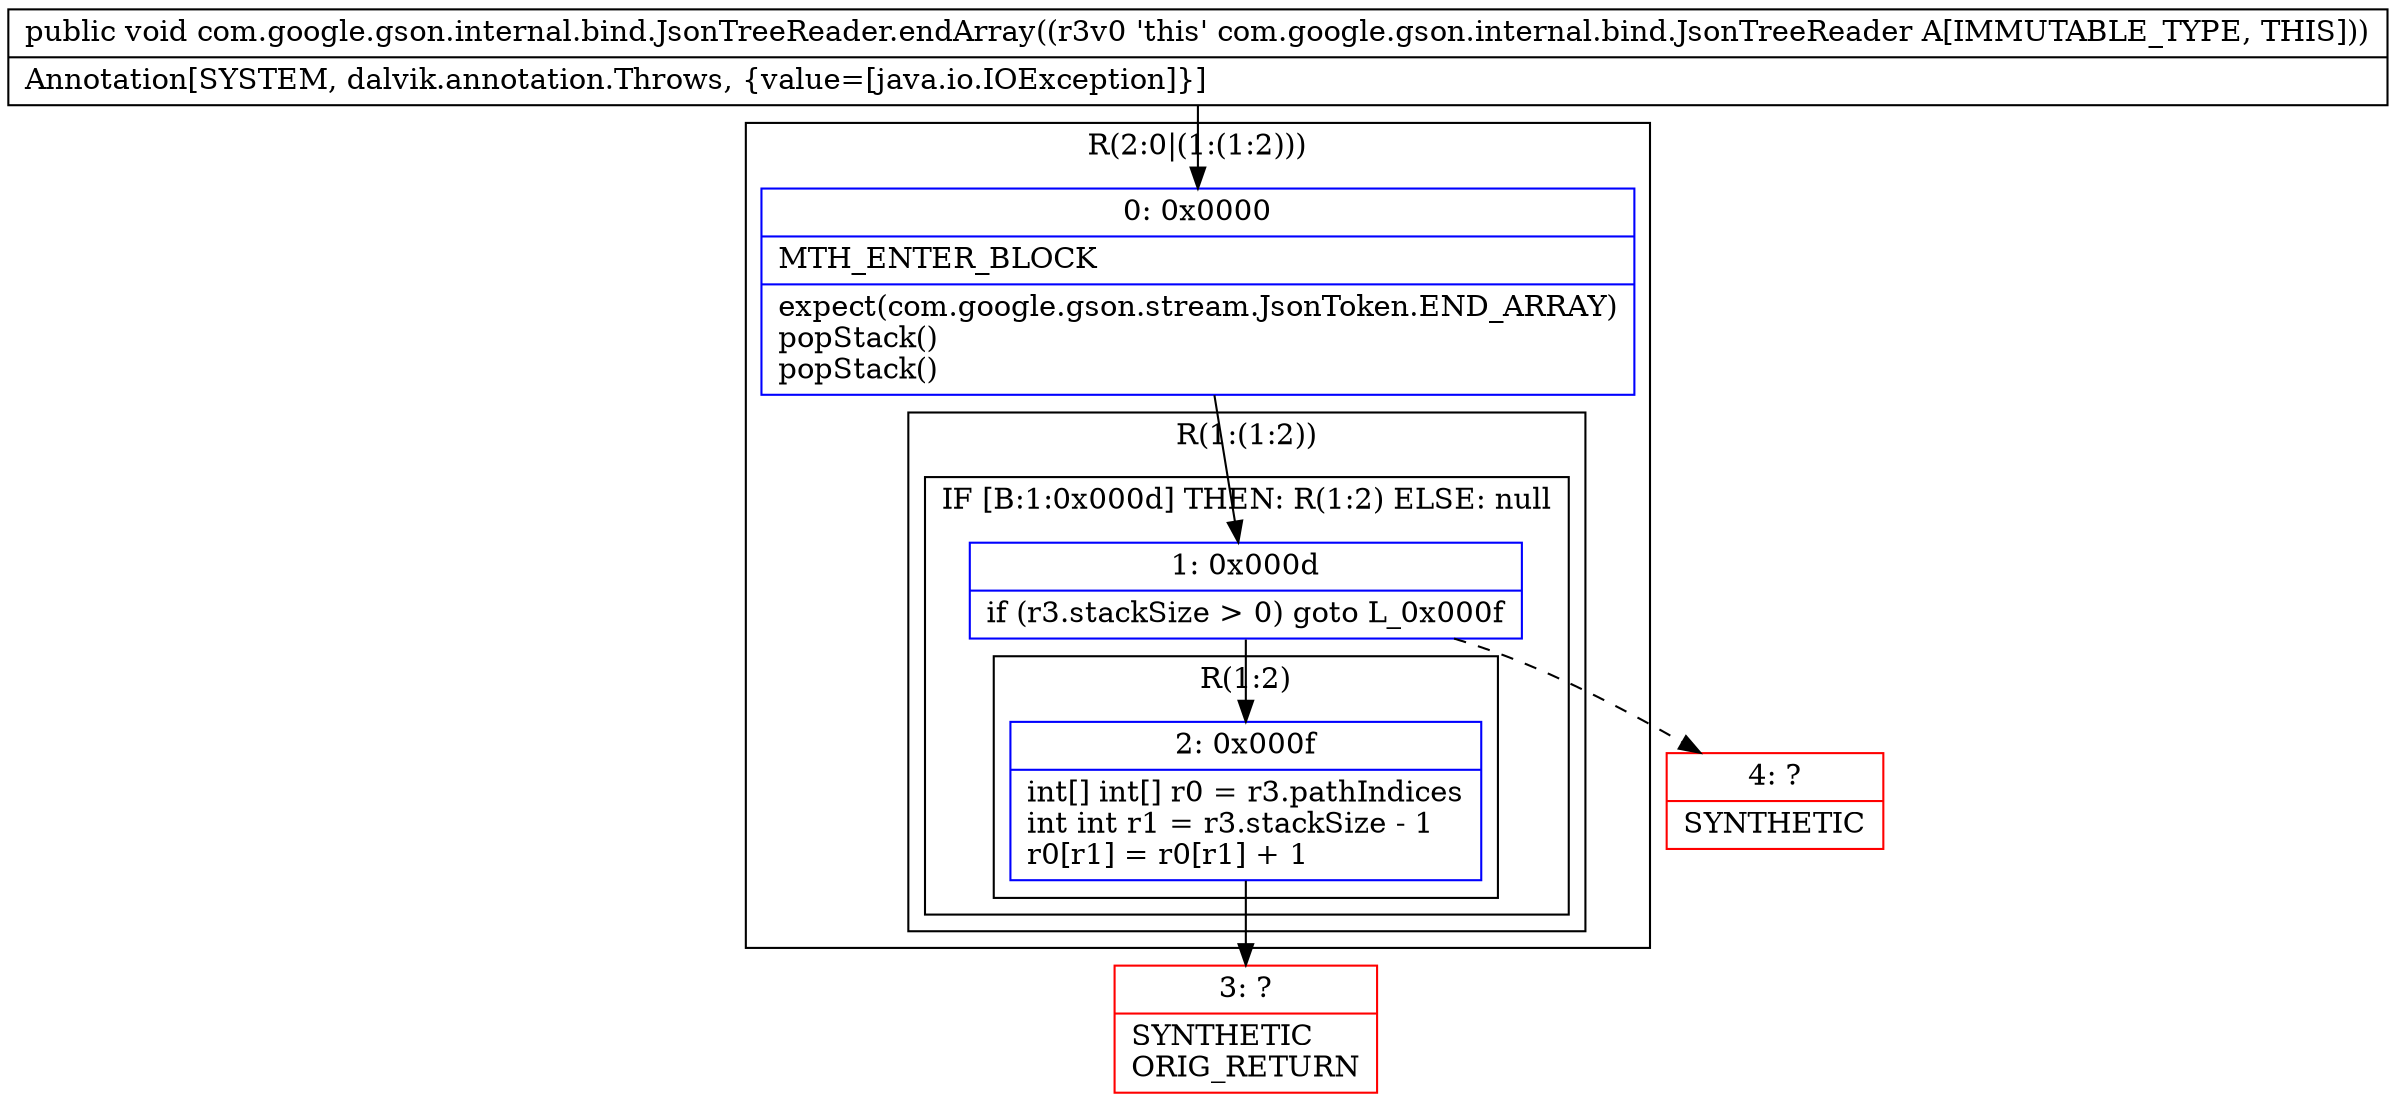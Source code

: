 digraph "CFG forcom.google.gson.internal.bind.JsonTreeReader.endArray()V" {
subgraph cluster_Region_705464425 {
label = "R(2:0|(1:(1:2)))";
node [shape=record,color=blue];
Node_0 [shape=record,label="{0\:\ 0x0000|MTH_ENTER_BLOCK\l|expect(com.google.gson.stream.JsonToken.END_ARRAY)\lpopStack()\lpopStack()\l}"];
subgraph cluster_Region_903039759 {
label = "R(1:(1:2))";
node [shape=record,color=blue];
subgraph cluster_IfRegion_428015816 {
label = "IF [B:1:0x000d] THEN: R(1:2) ELSE: null";
node [shape=record,color=blue];
Node_1 [shape=record,label="{1\:\ 0x000d|if (r3.stackSize \> 0) goto L_0x000f\l}"];
subgraph cluster_Region_379033539 {
label = "R(1:2)";
node [shape=record,color=blue];
Node_2 [shape=record,label="{2\:\ 0x000f|int[] int[] r0 = r3.pathIndices\lint int r1 = r3.stackSize \- 1\lr0[r1] = r0[r1] + 1\l}"];
}
}
}
}
Node_3 [shape=record,color=red,label="{3\:\ ?|SYNTHETIC\lORIG_RETURN\l}"];
Node_4 [shape=record,color=red,label="{4\:\ ?|SYNTHETIC\l}"];
MethodNode[shape=record,label="{public void com.google.gson.internal.bind.JsonTreeReader.endArray((r3v0 'this' com.google.gson.internal.bind.JsonTreeReader A[IMMUTABLE_TYPE, THIS]))  | Annotation[SYSTEM, dalvik.annotation.Throws, \{value=[java.io.IOException]\}]\l}"];
MethodNode -> Node_0;
Node_0 -> Node_1;
Node_1 -> Node_2;
Node_1 -> Node_4[style=dashed];
Node_2 -> Node_3;
}

